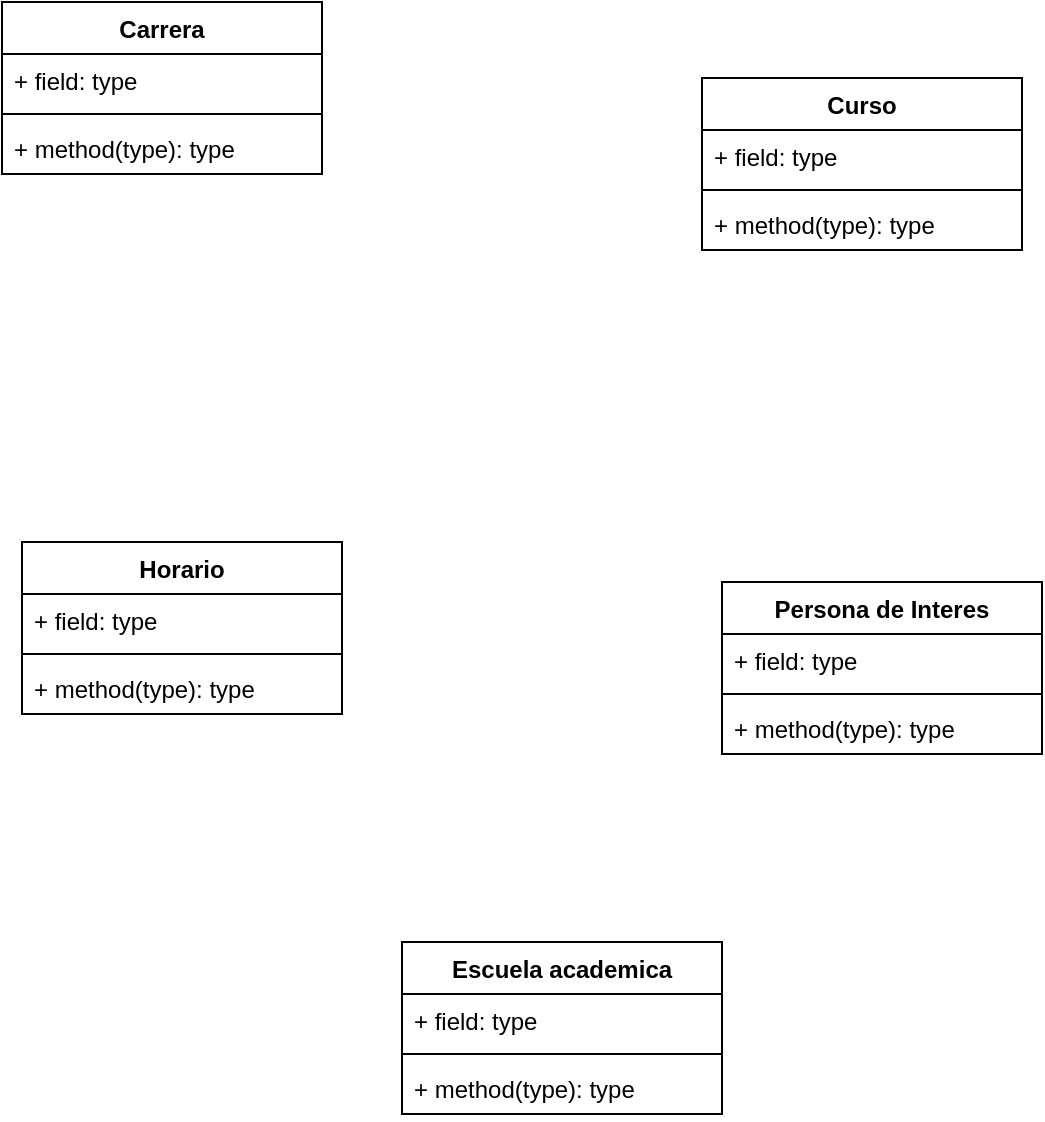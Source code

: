 <mxfile version="14.9.6" type="device"><diagram id="-U1xVwGKUKoWJ_V6085a" name="Page-1"><mxGraphModel dx="1022" dy="780" grid="1" gridSize="10" guides="1" tooltips="1" connect="1" arrows="1" fold="1" page="1" pageScale="1" pageWidth="827" pageHeight="1169" math="0" shadow="0"><root><mxCell id="0"/><mxCell id="1" parent="0"/><mxCell id="G7adBaaSYvs135gRTxhS-1" value="Carrera" style="swimlane;fontStyle=1;align=center;verticalAlign=top;childLayout=stackLayout;horizontal=1;startSize=26;horizontalStack=0;resizeParent=1;resizeParentMax=0;resizeLast=0;collapsible=1;marginBottom=0;" vertex="1" parent="1"><mxGeometry x="80" y="90" width="160" height="86" as="geometry"/></mxCell><mxCell id="G7adBaaSYvs135gRTxhS-2" value="+ field: type" style="text;strokeColor=none;fillColor=none;align=left;verticalAlign=top;spacingLeft=4;spacingRight=4;overflow=hidden;rotatable=0;points=[[0,0.5],[1,0.5]];portConstraint=eastwest;" vertex="1" parent="G7adBaaSYvs135gRTxhS-1"><mxGeometry y="26" width="160" height="26" as="geometry"/></mxCell><mxCell id="G7adBaaSYvs135gRTxhS-3" value="" style="line;strokeWidth=1;fillColor=none;align=left;verticalAlign=middle;spacingTop=-1;spacingLeft=3;spacingRight=3;rotatable=0;labelPosition=right;points=[];portConstraint=eastwest;" vertex="1" parent="G7adBaaSYvs135gRTxhS-1"><mxGeometry y="52" width="160" height="8" as="geometry"/></mxCell><mxCell id="G7adBaaSYvs135gRTxhS-4" value="+ method(type): type" style="text;strokeColor=none;fillColor=none;align=left;verticalAlign=top;spacingLeft=4;spacingRight=4;overflow=hidden;rotatable=0;points=[[0,0.5],[1,0.5]];portConstraint=eastwest;" vertex="1" parent="G7adBaaSYvs135gRTxhS-1"><mxGeometry y="60" width="160" height="26" as="geometry"/></mxCell><mxCell id="G7adBaaSYvs135gRTxhS-5" value="Curso" style="swimlane;fontStyle=1;align=center;verticalAlign=top;childLayout=stackLayout;horizontal=1;startSize=26;horizontalStack=0;resizeParent=1;resizeParentMax=0;resizeLast=0;collapsible=1;marginBottom=0;" vertex="1" parent="1"><mxGeometry x="430" y="128" width="160" height="86" as="geometry"/></mxCell><mxCell id="G7adBaaSYvs135gRTxhS-6" value="+ field: type" style="text;strokeColor=none;fillColor=none;align=left;verticalAlign=top;spacingLeft=4;spacingRight=4;overflow=hidden;rotatable=0;points=[[0,0.5],[1,0.5]];portConstraint=eastwest;" vertex="1" parent="G7adBaaSYvs135gRTxhS-5"><mxGeometry y="26" width="160" height="26" as="geometry"/></mxCell><mxCell id="G7adBaaSYvs135gRTxhS-7" value="" style="line;strokeWidth=1;fillColor=none;align=left;verticalAlign=middle;spacingTop=-1;spacingLeft=3;spacingRight=3;rotatable=0;labelPosition=right;points=[];portConstraint=eastwest;" vertex="1" parent="G7adBaaSYvs135gRTxhS-5"><mxGeometry y="52" width="160" height="8" as="geometry"/></mxCell><mxCell id="G7adBaaSYvs135gRTxhS-8" value="+ method(type): type" style="text;strokeColor=none;fillColor=none;align=left;verticalAlign=top;spacingLeft=4;spacingRight=4;overflow=hidden;rotatable=0;points=[[0,0.5],[1,0.5]];portConstraint=eastwest;" vertex="1" parent="G7adBaaSYvs135gRTxhS-5"><mxGeometry y="60" width="160" height="26" as="geometry"/></mxCell><mxCell id="G7adBaaSYvs135gRTxhS-9" value="Horario" style="swimlane;fontStyle=1;align=center;verticalAlign=top;childLayout=stackLayout;horizontal=1;startSize=26;horizontalStack=0;resizeParent=1;resizeParentMax=0;resizeLast=0;collapsible=1;marginBottom=0;" vertex="1" parent="1"><mxGeometry x="90" y="360" width="160" height="86" as="geometry"/></mxCell><mxCell id="G7adBaaSYvs135gRTxhS-10" value="+ field: type" style="text;strokeColor=none;fillColor=none;align=left;verticalAlign=top;spacingLeft=4;spacingRight=4;overflow=hidden;rotatable=0;points=[[0,0.5],[1,0.5]];portConstraint=eastwest;" vertex="1" parent="G7adBaaSYvs135gRTxhS-9"><mxGeometry y="26" width="160" height="26" as="geometry"/></mxCell><mxCell id="G7adBaaSYvs135gRTxhS-11" value="" style="line;strokeWidth=1;fillColor=none;align=left;verticalAlign=middle;spacingTop=-1;spacingLeft=3;spacingRight=3;rotatable=0;labelPosition=right;points=[];portConstraint=eastwest;" vertex="1" parent="G7adBaaSYvs135gRTxhS-9"><mxGeometry y="52" width="160" height="8" as="geometry"/></mxCell><mxCell id="G7adBaaSYvs135gRTxhS-12" value="+ method(type): type" style="text;strokeColor=none;fillColor=none;align=left;verticalAlign=top;spacingLeft=4;spacingRight=4;overflow=hidden;rotatable=0;points=[[0,0.5],[1,0.5]];portConstraint=eastwest;" vertex="1" parent="G7adBaaSYvs135gRTxhS-9"><mxGeometry y="60" width="160" height="26" as="geometry"/></mxCell><mxCell id="G7adBaaSYvs135gRTxhS-13" value="Persona de Interes" style="swimlane;fontStyle=1;align=center;verticalAlign=top;childLayout=stackLayout;horizontal=1;startSize=26;horizontalStack=0;resizeParent=1;resizeParentMax=0;resizeLast=0;collapsible=1;marginBottom=0;" vertex="1" parent="1"><mxGeometry x="440" y="380" width="160" height="86" as="geometry"/></mxCell><mxCell id="G7adBaaSYvs135gRTxhS-14" value="+ field: type" style="text;strokeColor=none;fillColor=none;align=left;verticalAlign=top;spacingLeft=4;spacingRight=4;overflow=hidden;rotatable=0;points=[[0,0.5],[1,0.5]];portConstraint=eastwest;" vertex="1" parent="G7adBaaSYvs135gRTxhS-13"><mxGeometry y="26" width="160" height="26" as="geometry"/></mxCell><mxCell id="G7adBaaSYvs135gRTxhS-15" value="" style="line;strokeWidth=1;fillColor=none;align=left;verticalAlign=middle;spacingTop=-1;spacingLeft=3;spacingRight=3;rotatable=0;labelPosition=right;points=[];portConstraint=eastwest;" vertex="1" parent="G7adBaaSYvs135gRTxhS-13"><mxGeometry y="52" width="160" height="8" as="geometry"/></mxCell><mxCell id="G7adBaaSYvs135gRTxhS-16" value="+ method(type): type" style="text;strokeColor=none;fillColor=none;align=left;verticalAlign=top;spacingLeft=4;spacingRight=4;overflow=hidden;rotatable=0;points=[[0,0.5],[1,0.5]];portConstraint=eastwest;" vertex="1" parent="G7adBaaSYvs135gRTxhS-13"><mxGeometry y="60" width="160" height="26" as="geometry"/></mxCell><mxCell id="G7adBaaSYvs135gRTxhS-17" value="Escuela academica" style="swimlane;fontStyle=1;align=center;verticalAlign=top;childLayout=stackLayout;horizontal=1;startSize=26;horizontalStack=0;resizeParent=1;resizeParentMax=0;resizeLast=0;collapsible=1;marginBottom=0;" vertex="1" parent="1"><mxGeometry x="280" y="560" width="160" height="86" as="geometry"/></mxCell><mxCell id="G7adBaaSYvs135gRTxhS-18" value="+ field: type" style="text;strokeColor=none;fillColor=none;align=left;verticalAlign=top;spacingLeft=4;spacingRight=4;overflow=hidden;rotatable=0;points=[[0,0.5],[1,0.5]];portConstraint=eastwest;" vertex="1" parent="G7adBaaSYvs135gRTxhS-17"><mxGeometry y="26" width="160" height="26" as="geometry"/></mxCell><mxCell id="G7adBaaSYvs135gRTxhS-19" value="" style="line;strokeWidth=1;fillColor=none;align=left;verticalAlign=middle;spacingTop=-1;spacingLeft=3;spacingRight=3;rotatable=0;labelPosition=right;points=[];portConstraint=eastwest;" vertex="1" parent="G7adBaaSYvs135gRTxhS-17"><mxGeometry y="52" width="160" height="8" as="geometry"/></mxCell><mxCell id="G7adBaaSYvs135gRTxhS-20" value="+ method(type): type" style="text;strokeColor=none;fillColor=none;align=left;verticalAlign=top;spacingLeft=4;spacingRight=4;overflow=hidden;rotatable=0;points=[[0,0.5],[1,0.5]];portConstraint=eastwest;" vertex="1" parent="G7adBaaSYvs135gRTxhS-17"><mxGeometry y="60" width="160" height="26" as="geometry"/></mxCell></root></mxGraphModel></diagram></mxfile>